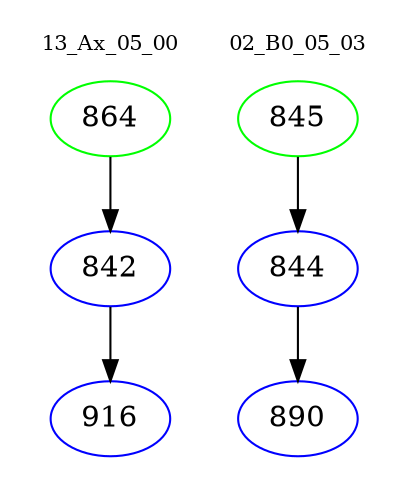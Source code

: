 digraph{
subgraph cluster_0 {
color = white
label = "13_Ax_05_00";
fontsize=10;
T0_864 [label="864", color="green"]
T0_864 -> T0_842 [color="black"]
T0_842 [label="842", color="blue"]
T0_842 -> T0_916 [color="black"]
T0_916 [label="916", color="blue"]
}
subgraph cluster_1 {
color = white
label = "02_B0_05_03";
fontsize=10;
T1_845 [label="845", color="green"]
T1_845 -> T1_844 [color="black"]
T1_844 [label="844", color="blue"]
T1_844 -> T1_890 [color="black"]
T1_890 [label="890", color="blue"]
}
}
